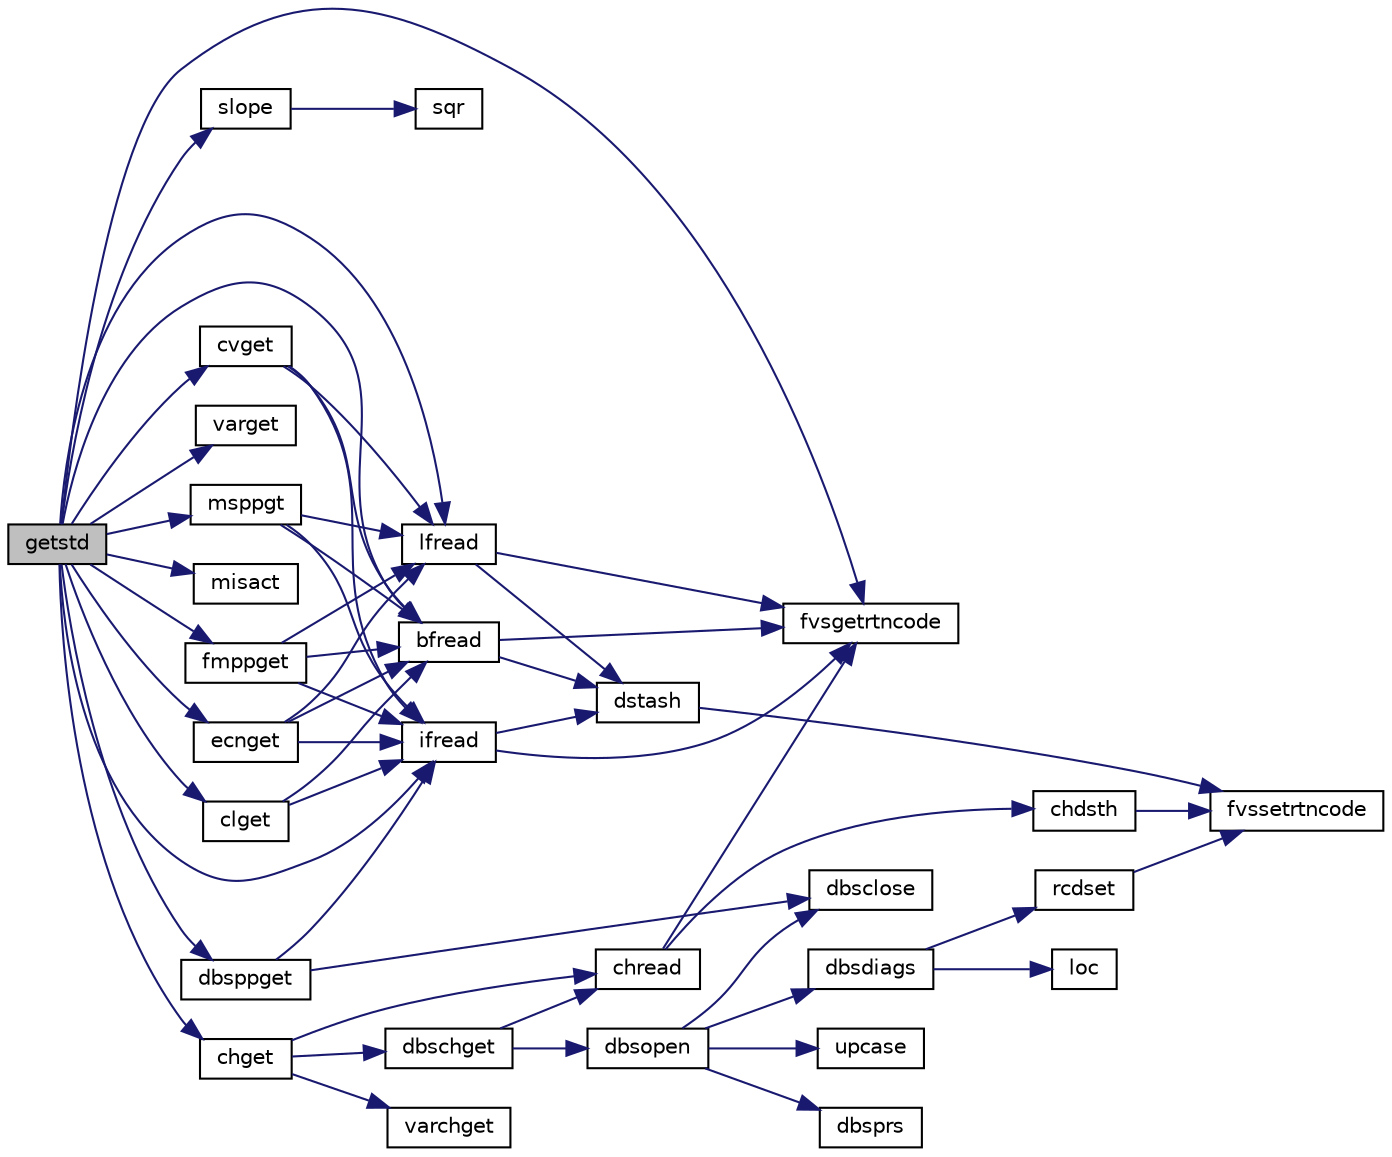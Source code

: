 digraph "getstd"
{
  edge [fontname="Helvetica",fontsize="10",labelfontname="Helvetica",labelfontsize="10"];
  node [fontname="Helvetica",fontsize="10",shape=record];
  rankdir="LR";
  Node1 [label="getstd",height=0.2,width=0.4,color="black", fillcolor="grey75", style="filled", fontcolor="black"];
  Node1 -> Node2 [color="midnightblue",fontsize="10",style="solid",fontname="Helvetica"];
  Node2 [label="ifread",height=0.2,width=0.4,color="black", fillcolor="white", style="filled",URL="$putgetsubs_8f.html#aae44ec2c04e88e7741becf1a58fbb4a8"];
  Node2 -> Node3 [color="midnightblue",fontsize="10",style="solid",fontname="Helvetica"];
  Node3 [label="dstash",height=0.2,width=0.4,color="black", fillcolor="white", style="filled",URL="$stash_8f.html#ab9c9d9d960b9ff5fd282ad87c8a9259e"];
  Node3 -> Node4 [color="midnightblue",fontsize="10",style="solid",fontname="Helvetica"];
  Node4 [label="fvssetrtncode",height=0.2,width=0.4,color="black", fillcolor="white", style="filled",URL="$cmdline_8f.html#a079170808ee3336a99645e9e57dfe5a9"];
  Node2 -> Node5 [color="midnightblue",fontsize="10",style="solid",fontname="Helvetica"];
  Node5 [label="fvsgetrtncode",height=0.2,width=0.4,color="black", fillcolor="white", style="filled",URL="$cmdline_8f.html#a0772cb6ab1daa15981fb8fcb46971c27"];
  Node1 -> Node5 [color="midnightblue",fontsize="10",style="solid",fontname="Helvetica"];
  Node1 -> Node6 [color="midnightblue",fontsize="10",style="solid",fontname="Helvetica"];
  Node6 [label="lfread",height=0.2,width=0.4,color="black", fillcolor="white", style="filled",URL="$putgetsubs_8f.html#a70b92b9b2d5b3716250eaf1a83a813a7"];
  Node6 -> Node3 [color="midnightblue",fontsize="10",style="solid",fontname="Helvetica"];
  Node6 -> Node5 [color="midnightblue",fontsize="10",style="solid",fontname="Helvetica"];
  Node1 -> Node7 [color="midnightblue",fontsize="10",style="solid",fontname="Helvetica"];
  Node7 [label="bfread",height=0.2,width=0.4,color="black", fillcolor="white", style="filled",URL="$putgetsubs_8f.html#a1a2dc8b186f0d0a32a4902e0054088fb"];
  Node7 -> Node3 [color="midnightblue",fontsize="10",style="solid",fontname="Helvetica"];
  Node7 -> Node5 [color="midnightblue",fontsize="10",style="solid",fontname="Helvetica"];
  Node1 -> Node8 [color="midnightblue",fontsize="10",style="solid",fontname="Helvetica"];
  Node8 [label="slope",height=0.2,width=0.4,color="black", fillcolor="white", style="filled",URL="$fof__soi_8c.html#ac490823ca6d42e8898c5254c70a316ff"];
  Node8 -> Node9 [color="midnightblue",fontsize="10",style="solid",fontname="Helvetica"];
  Node9 [label="sqr",height=0.2,width=0.4,color="black", fillcolor="white", style="filled",URL="$fof__soi_8c.html#a1a35cac9977f5ee55e3378655cb905d4"];
  Node1 -> Node10 [color="midnightblue",fontsize="10",style="solid",fontname="Helvetica"];
  Node10 [label="varget",height=0.2,width=0.4,color="black", fillcolor="white", style="filled",URL="$varget_8f.html#abca09c4cca80995d2111f389445d4a8e"];
  Node1 -> Node11 [color="midnightblue",fontsize="10",style="solid",fontname="Helvetica"];
  Node11 [label="cvget",height=0.2,width=0.4,color="black", fillcolor="white", style="filled",URL="$cvget_8f.html#a9e6bf61ab90acfe7f7192c012ea8fbec"];
  Node11 -> Node2 [color="midnightblue",fontsize="10",style="solid",fontname="Helvetica"];
  Node11 -> Node6 [color="midnightblue",fontsize="10",style="solid",fontname="Helvetica"];
  Node11 -> Node7 [color="midnightblue",fontsize="10",style="solid",fontname="Helvetica"];
  Node1 -> Node12 [color="midnightblue",fontsize="10",style="solid",fontname="Helvetica"];
  Node12 [label="misact",height=0.2,width=0.4,color="black", fillcolor="white", style="filled",URL="$misact_8f.html#a79a9f8718b51ed1fa7b080cef84af964"];
  Node1 -> Node13 [color="midnightblue",fontsize="10",style="solid",fontname="Helvetica"];
  Node13 [label="msppgt",height=0.2,width=0.4,color="black", fillcolor="white", style="filled",URL="$msppgt_8f.html#a1303afdd4536c593ad50e20543a31279"];
  Node13 -> Node6 [color="midnightblue",fontsize="10",style="solid",fontname="Helvetica"];
  Node13 -> Node7 [color="midnightblue",fontsize="10",style="solid",fontname="Helvetica"];
  Node13 -> Node2 [color="midnightblue",fontsize="10",style="solid",fontname="Helvetica"];
  Node1 -> Node14 [color="midnightblue",fontsize="10",style="solid",fontname="Helvetica"];
  Node14 [label="fmppget",height=0.2,width=0.4,color="black", fillcolor="white", style="filled",URL="$fmppget_8f.html#ad45aa746c8203169eac159344580c942"];
  Node14 -> Node2 [color="midnightblue",fontsize="10",style="solid",fontname="Helvetica"];
  Node14 -> Node6 [color="midnightblue",fontsize="10",style="solid",fontname="Helvetica"];
  Node14 -> Node7 [color="midnightblue",fontsize="10",style="solid",fontname="Helvetica"];
  Node1 -> Node15 [color="midnightblue",fontsize="10",style="solid",fontname="Helvetica"];
  Node15 [label="ecnget",height=0.2,width=0.4,color="black", fillcolor="white", style="filled",URL="$ecnget_8f.html#a0313209b188cf00fb892f5661fc31737"];
  Node15 -> Node2 [color="midnightblue",fontsize="10",style="solid",fontname="Helvetica"];
  Node15 -> Node6 [color="midnightblue",fontsize="10",style="solid",fontname="Helvetica"];
  Node15 -> Node7 [color="midnightblue",fontsize="10",style="solid",fontname="Helvetica"];
  Node1 -> Node16 [color="midnightblue",fontsize="10",style="solid",fontname="Helvetica"];
  Node16 [label="dbsppget",height=0.2,width=0.4,color="black", fillcolor="white", style="filled",URL="$dbsppget_8f.html#af6122521f055ab39b7088afcf33f37e7"];
  Node16 -> Node2 [color="midnightblue",fontsize="10",style="solid",fontname="Helvetica"];
  Node16 -> Node17 [color="midnightblue",fontsize="10",style="solid",fontname="Helvetica"];
  Node17 [label="dbsclose",height=0.2,width=0.4,color="black", fillcolor="white", style="filled",URL="$dbsclose_8f.html#aed2197b8dac3e7cc05ea998c5322bca4"];
  Node1 -> Node18 [color="midnightblue",fontsize="10",style="solid",fontname="Helvetica"];
  Node18 [label="clget",height=0.2,width=0.4,color="black", fillcolor="white", style="filled",URL="$clputget_8f.html#aefd52fee58c52c2faeae5944c02cc466"];
  Node18 -> Node2 [color="midnightblue",fontsize="10",style="solid",fontname="Helvetica"];
  Node18 -> Node7 [color="midnightblue",fontsize="10",style="solid",fontname="Helvetica"];
  Node1 -> Node19 [color="midnightblue",fontsize="10",style="solid",fontname="Helvetica"];
  Node19 [label="chget",height=0.2,width=0.4,color="black", fillcolor="white", style="filled",URL="$chget_8f.html#ae35c2bb66a5fddb3c676973ce00e9619"];
  Node19 -> Node20 [color="midnightblue",fontsize="10",style="solid",fontname="Helvetica"];
  Node20 [label="chread",height=0.2,width=0.4,color="black", fillcolor="white", style="filled",URL="$putgetsubs_8f.html#af12b5be375db0d3b1e6afd0b43065fb7"];
  Node20 -> Node21 [color="midnightblue",fontsize="10",style="solid",fontname="Helvetica"];
  Node21 [label="chdsth",height=0.2,width=0.4,color="black", fillcolor="white", style="filled",URL="$stash_8f.html#a5b4d3948b1f946106ddaf4ba5e2ad524"];
  Node21 -> Node4 [color="midnightblue",fontsize="10",style="solid",fontname="Helvetica"];
  Node20 -> Node5 [color="midnightblue",fontsize="10",style="solid",fontname="Helvetica"];
  Node19 -> Node22 [color="midnightblue",fontsize="10",style="solid",fontname="Helvetica"];
  Node22 [label="dbschget",height=0.2,width=0.4,color="black", fillcolor="white", style="filled",URL="$dbsppget_8f.html#ad06c59f1f8dc0afb11589bc7b1caf467"];
  Node22 -> Node20 [color="midnightblue",fontsize="10",style="solid",fontname="Helvetica"];
  Node22 -> Node23 [color="midnightblue",fontsize="10",style="solid",fontname="Helvetica"];
  Node23 [label="dbsopen",height=0.2,width=0.4,color="black", fillcolor="white", style="filled",URL="$dbsopen_8f.html#a3e8dabe730ff2a86c085489e3e88b637"];
  Node23 -> Node17 [color="midnightblue",fontsize="10",style="solid",fontname="Helvetica"];
  Node23 -> Node24 [color="midnightblue",fontsize="10",style="solid",fontname="Helvetica"];
  Node24 [label="upcase",height=0.2,width=0.4,color="black", fillcolor="white", style="filled",URL="$upcase_8f.html#a412a50f91650f78ed984862cdcd7a60d"];
  Node23 -> Node25 [color="midnightblue",fontsize="10",style="solid",fontname="Helvetica"];
  Node25 [label="dbsprs",height=0.2,width=0.4,color="black", fillcolor="white", style="filled",URL="$dbsprs_8f.html#a115f4b725c9a25082da8a39e199486cf"];
  Node23 -> Node26 [color="midnightblue",fontsize="10",style="solid",fontname="Helvetica"];
  Node26 [label="dbsdiags",height=0.2,width=0.4,color="black", fillcolor="white", style="filled",URL="$dbsdiags_8f.html#a15a17a1fbf3da59a37155705f6dc1d98"];
  Node26 -> Node27 [color="midnightblue",fontsize="10",style="solid",fontname="Helvetica"];
  Node27 [label="loc",height=0.2,width=0.4,color="black", fillcolor="white", style="filled",URL="$bur__brn_8c.html#a3c8b7f0fcc184328ecbdff756e8bb21a"];
  Node26 -> Node28 [color="midnightblue",fontsize="10",style="solid",fontname="Helvetica"];
  Node28 [label="rcdset",height=0.2,width=0.4,color="black", fillcolor="white", style="filled",URL="$rcdset_8f.html#a1dba8a40ee085d920a3ebb27fcd34a59"];
  Node28 -> Node4 [color="midnightblue",fontsize="10",style="solid",fontname="Helvetica"];
  Node19 -> Node29 [color="midnightblue",fontsize="10",style="solid",fontname="Helvetica"];
  Node29 [label="varchget",height=0.2,width=0.4,color="black", fillcolor="white", style="filled",URL="$varget_8f.html#a3d8d451c06ca814745fc3519dcfc50a2"];
}
